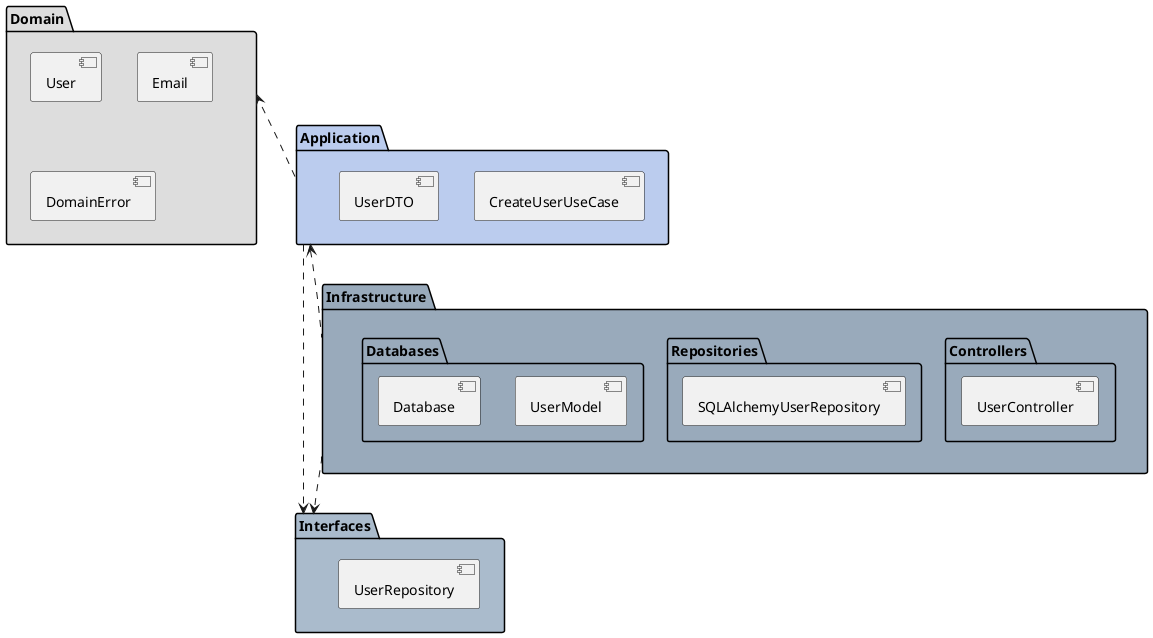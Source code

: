 @startuml

package "Domain" #DDDDDD {
  [User] 
  [Email] 
  [DomainError] 
}

package "Application" #BBCCEE {
  [CreateUserUseCase] 
  [UserDTO] 
}

package "Interfaces" #AABBCC { 
  [UserRepository] 
   }

package "Infrastructure" #99AABB { 
  package "Controllers" { 
    [UserController]  
    } 
  package "Repositories" {
     [SQLAlchemyUserRepository]  
     } 
  package "Databases" { 
    [UserModel] 
    [Database]
    }
}

Application .up.> Domain
Application .right.> Interfaces
Infrastructure .down.> Interfaces
Infrastructure .up.> Application
@enduml